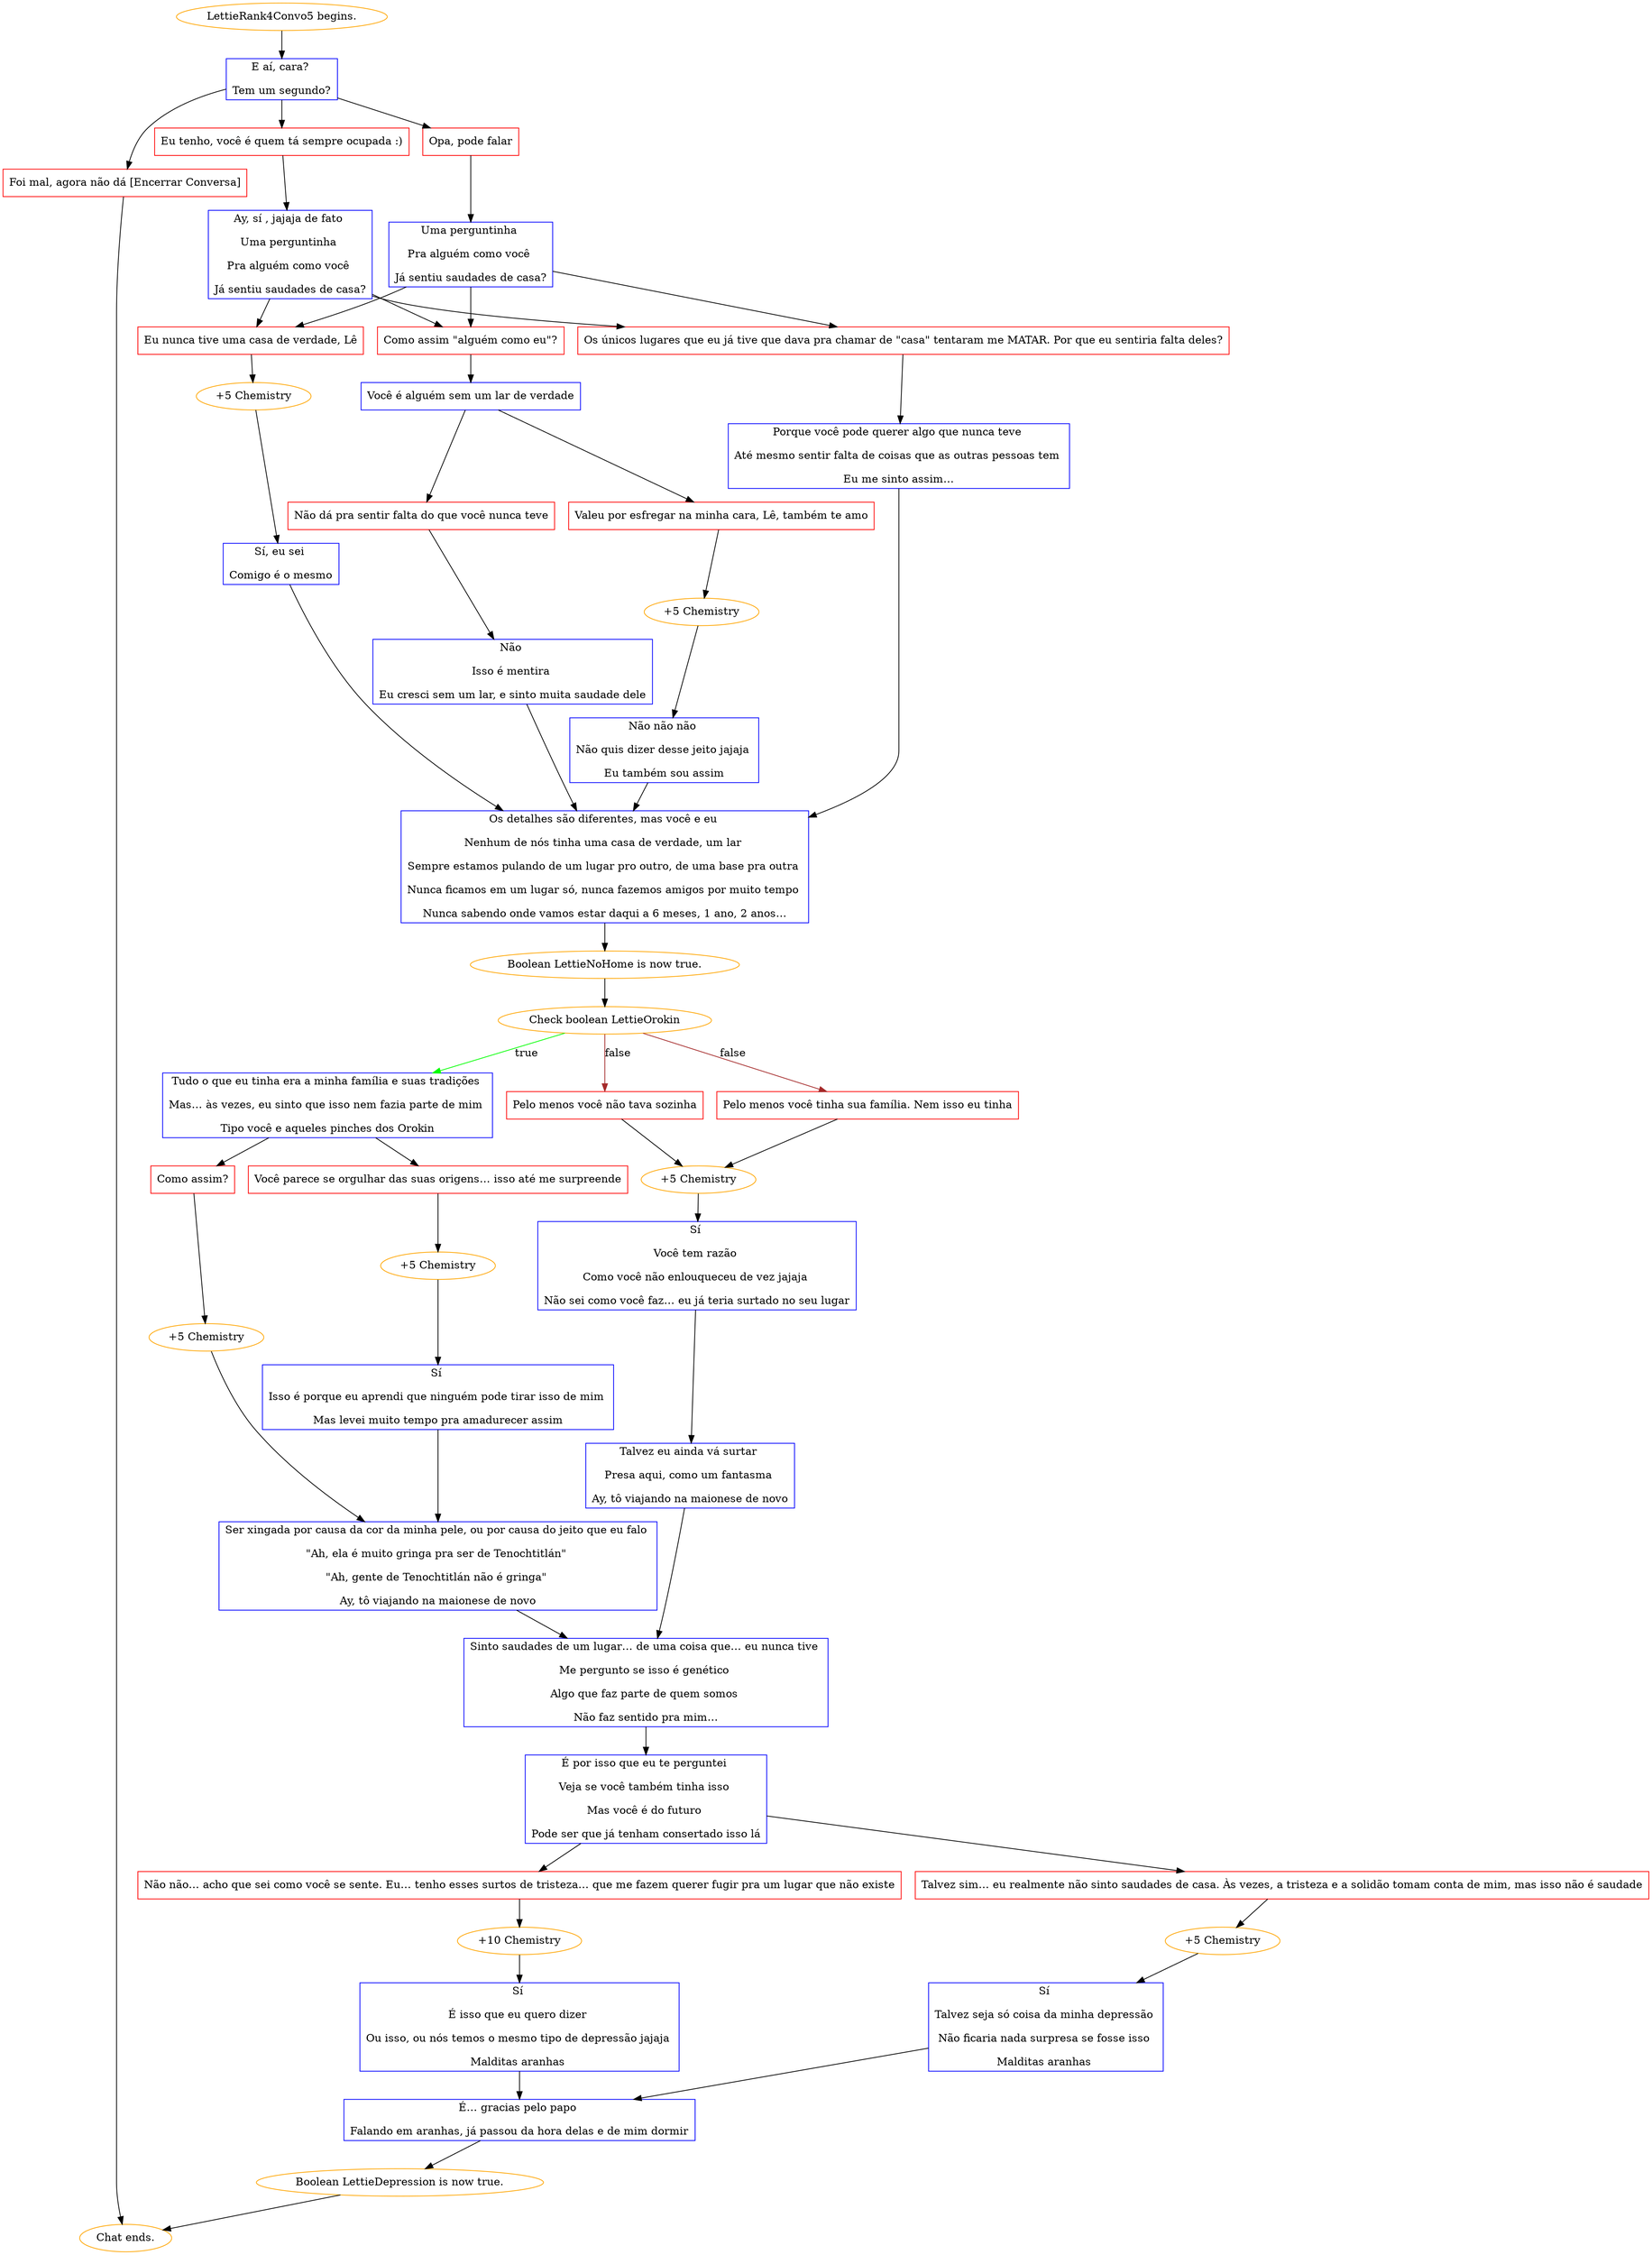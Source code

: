 digraph {
	"LettieRank4Convo5 begins." [color=orange];
		"LettieRank4Convo5 begins." -> j3727513826;
	j3727513826 [label="E aí, cara? 
Tem um segundo?",shape=box,color=blue];
		j3727513826 -> j3895720346;
		j3727513826 -> j2205048122;
		j3727513826 -> j2094642704;
	j3895720346 [label="Eu tenho, você é quem tá sempre ocupada :)",shape=box,color=red];
		j3895720346 -> j814800821;
	j2205048122 [label="Opa, pode falar",shape=box,color=red];
		j2205048122 -> j511911275;
	j2094642704 [label="Foi mal, agora não dá [Encerrar Conversa]",shape=box,color=red];
		j2094642704 -> "Chat ends.";
	j814800821 [label="Ay, sí , jajaja de fato 
Uma perguntinha 
Pra alguém como você 
Já sentiu saudades de casa?",shape=box,color=blue];
		j814800821 -> j150236122;
		j814800821 -> j1111136483;
		j814800821 -> j4200731251;
	j511911275 [label="Uma perguntinha 
Pra alguém como você 
Já sentiu saudades de casa?",shape=box,color=blue];
		j511911275 -> j150236122;
		j511911275 -> j1111136483;
		j511911275 -> j4200731251;
	"Chat ends." [color=orange];
	j150236122 [label="Eu nunca tive uma casa de verdade, Lê",shape=box,color=red];
		j150236122 -> j881224766;
	j1111136483 [label="Como assim \"alguém como eu\"?",shape=box,color=red];
		j1111136483 -> j1319964812;
	j4200731251 [label="Os únicos lugares que eu já tive que dava pra chamar de \"casa\" tentaram me MATAR. Por que eu sentiria falta deles?",shape=box,color=red];
		j4200731251 -> j1126846500;
	j881224766 [label="+5 Chemistry",color=orange];
		j881224766 -> j3704189171;
	j1319964812 [label="Você é alguém sem um lar de verdade",shape=box,color=blue];
		j1319964812 -> j1654611275;
		j1319964812 -> j1355574062;
	j1126846500 [label="Porque você pode querer algo que nunca teve 
Até mesmo sentir falta de coisas que as outras pessoas tem 
Eu me sinto assim…",shape=box,color=blue];
		j1126846500 -> j495068300;
	j3704189171 [label="Sí, eu sei 
Comigo é o mesmo",shape=box,color=blue];
		j3704189171 -> j495068300;
	j1654611275 [label="Valeu por esfregar na minha cara, Lê, também te amo",shape=box,color=red];
		j1654611275 -> j4105053087;
	j1355574062 [label="Não dá pra sentir falta do que você nunca teve",shape=box,color=red];
		j1355574062 -> j1970348450;
	j495068300 [label="Os detalhes são diferentes, mas você e eu 
Nenhum de nós tinha uma casa de verdade, um lar 
Sempre estamos pulando de um lugar pro outro, de uma base pra outra 
Nunca ficamos em um lugar só, nunca fazemos amigos por muito tempo 
Nunca sabendo onde vamos estar daqui a 6 meses, 1 ano, 2 anos…",shape=box,color=blue];
		j495068300 -> j3743883771;
	j4105053087 [label="+5 Chemistry",color=orange];
		j4105053087 -> j4275237439;
	j1970348450 [label="Não 
Isso é mentira 
Eu cresci sem um lar, e sinto muita saudade dele",shape=box,color=blue];
		j1970348450 -> j495068300;
	j3743883771 [label="Boolean LettieNoHome is now true.",color=orange];
		j3743883771 -> j3455817849;
	j4275237439 [label="Não não não 
Não quis dizer desse jeito jajaja 
Eu também sou assim",shape=box,color=blue];
		j4275237439 -> j495068300;
	j3455817849 [label="Check boolean LettieOrokin",color=orange];
		j3455817849 -> j1826805149 [label=true,color=green];
		j3455817849 -> j2858205988 [label=false,color=brown];
		j3455817849 -> j3492665496 [label=false,color=brown];
	j1826805149 [label="Tudo o que eu tinha era a minha família e suas tradições 
Mas… às vezes, eu sinto que isso nem fazia parte de mim 
Tipo você e aqueles pinches dos Orokin",shape=box,color=blue];
		j1826805149 -> j3585055703;
		j1826805149 -> j470123322;
	j2858205988 [label="Pelo menos você tinha sua família. Nem isso eu tinha",shape=box,color=red];
		j2858205988 -> j537446289;
	j3492665496 [label="Pelo menos você não tava sozinha",shape=box,color=red];
		j3492665496 -> j537446289;
	j3585055703 [label="Como assim?",shape=box,color=red];
		j3585055703 -> j1509298876;
	j470123322 [label="Você parece se orgulhar das suas origens… isso até me surpreende",shape=box,color=red];
		j470123322 -> j3540745832;
	j537446289 [label="+5 Chemistry",color=orange];
		j537446289 -> j247953653;
	j1509298876 [label="+5 Chemistry",color=orange];
		j1509298876 -> j3932313488;
	j3540745832 [label="+5 Chemistry",color=orange];
		j3540745832 -> j457461358;
	j247953653 [label="Sí 
Você tem razão 
Como você não enlouqueceu de vez jajaja 
Não sei como você faz… eu já teria surtado no seu lugar",shape=box,color=blue];
		j247953653 -> j2780140607;
	j3932313488 [label="Ser xingada por causa da cor da minha pele, ou por causa do jeito que eu falo 
\"Ah, ela é muito gringa pra ser de Tenochtitlán\" 
\"Ah, gente de Tenochtitlán não é gringa\" 
Ay, tô viajando na maionese de novo",shape=box,color=blue];
		j3932313488 -> j1840461791;
	j457461358 [label="Sí 
Isso é porque eu aprendi que ninguém pode tirar isso de mim 
Mas levei muito tempo pra amadurecer assim",shape=box,color=blue];
		j457461358 -> j3932313488;
	j2780140607 [label="Talvez eu ainda vá surtar 
Presa aqui, como um fantasma 
Ay, tô viajando na maionese de novo",shape=box,color=blue];
		j2780140607 -> j1840461791;
	j1840461791 [label="Sinto saudades de um lugar… de uma coisa que… eu nunca tive 
Me pergunto se isso é genético 
Algo que faz parte de quem somos 
Não faz sentido pra mim…",shape=box,color=blue];
		j1840461791 -> j77881422;
	j77881422 [label="É por isso que eu te perguntei 
Veja se você também tinha isso 
Mas você é do futuro 
Pode ser que já tenham consertado isso lá",shape=box,color=blue];
		j77881422 -> j1666347232;
		j77881422 -> j1623899656;
	j1666347232 [label="Não não… acho que sei como você se sente. Eu… tenho esses surtos de tristeza… que me fazem querer fugir pra um lugar que não existe",shape=box,color=red];
		j1666347232 -> j701443361;
	j1623899656 [label="Talvez sim… eu realmente não sinto saudades de casa. Às vezes, a tristeza e a solidão tomam conta de mim, mas isso não é saudade",shape=box,color=red];
		j1623899656 -> j2630888585;
	j701443361 [label="+10 Chemistry",color=orange];
		j701443361 -> j2739276524;
	j2630888585 [label="+5 Chemistry",color=orange];
		j2630888585 -> j2625541936;
	j2739276524 [label="Sí 
É isso que eu quero dizer 
Ou isso, ou nós temos o mesmo tipo de depressão jajaja 
Malditas aranhas ",shape=box,color=blue];
		j2739276524 -> j4197644128;
	j2625541936 [label="Sí 
Talvez seja só coisa da minha depressão 
Não ficaria nada surpresa se fosse isso 
Malditas aranhas ",shape=box,color=blue];
		j2625541936 -> j4197644128;
	j4197644128 [label="É… gracias pelo papo 
Falando em aranhas, já passou da hora delas e de mim dormir",shape=box,color=blue];
		j4197644128 -> j1574806976;
	j1574806976 [label="Boolean LettieDepression is now true.",color=orange];
		j1574806976 -> "Chat ends.";
}